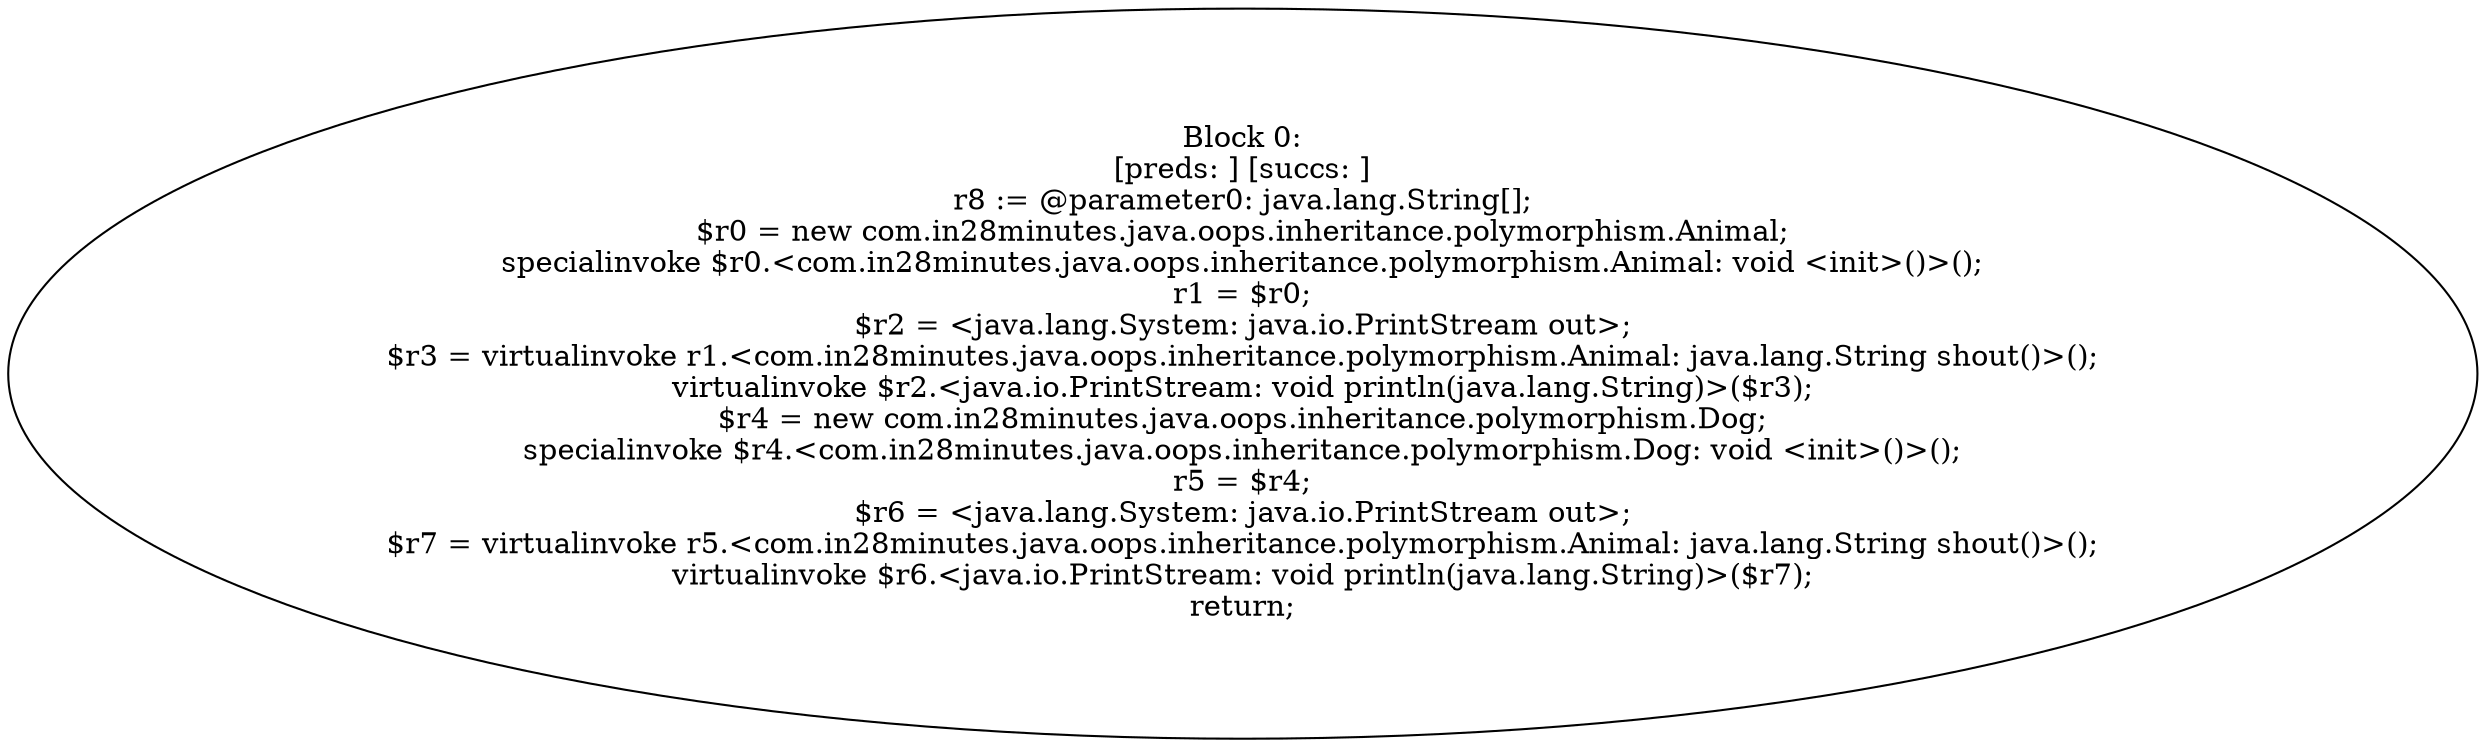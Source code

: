 digraph "unitGraph" {
    "Block 0:
[preds: ] [succs: ]
r8 := @parameter0: java.lang.String[];
$r0 = new com.in28minutes.java.oops.inheritance.polymorphism.Animal;
specialinvoke $r0.<com.in28minutes.java.oops.inheritance.polymorphism.Animal: void <init>()>();
r1 = $r0;
$r2 = <java.lang.System: java.io.PrintStream out>;
$r3 = virtualinvoke r1.<com.in28minutes.java.oops.inheritance.polymorphism.Animal: java.lang.String shout()>();
virtualinvoke $r2.<java.io.PrintStream: void println(java.lang.String)>($r3);
$r4 = new com.in28minutes.java.oops.inheritance.polymorphism.Dog;
specialinvoke $r4.<com.in28minutes.java.oops.inheritance.polymorphism.Dog: void <init>()>();
r5 = $r4;
$r6 = <java.lang.System: java.io.PrintStream out>;
$r7 = virtualinvoke r5.<com.in28minutes.java.oops.inheritance.polymorphism.Animal: java.lang.String shout()>();
virtualinvoke $r6.<java.io.PrintStream: void println(java.lang.String)>($r7);
return;
"
}
